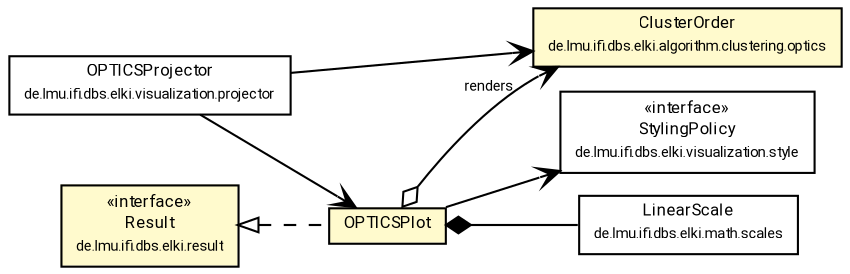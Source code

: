 #!/usr/local/bin/dot
#
# Class diagram 
# Generated by UMLGraph version R5_7_2-60-g0e99a6 (http://www.spinellis.gr/umlgraph/)
#

digraph G {
	graph [fontnames="svg"]
	edge [fontname="Roboto",fontsize=7,labelfontname="Roboto",labelfontsize=7,color="black"];
	node [fontname="Roboto",fontcolor="black",fontsize=8,shape=plaintext,margin=0,width=0,height=0];
	nodesep=0.15;
	ranksep=0.25;
	rankdir=LR;
	// de.lmu.ifi.dbs.elki.visualization.opticsplot.OPTICSPlot
	c7522768 [label=<<table title="de.lmu.ifi.dbs.elki.visualization.opticsplot.OPTICSPlot" border="0" cellborder="1" cellspacing="0" cellpadding="2" bgcolor="lemonChiffon" href="OPTICSPlot.html" target="_parent">
		<tr><td><table border="0" cellspacing="0" cellpadding="1">
		<tr><td align="center" balign="center"> <font face="Roboto">OPTICSPlot</font> </td></tr>
		</table></td></tr>
		</table>>, URL="OPTICSPlot.html"];
	// de.lmu.ifi.dbs.elki.visualization.projector.OPTICSProjector
	c7522777 [label=<<table title="de.lmu.ifi.dbs.elki.visualization.projector.OPTICSProjector" border="0" cellborder="1" cellspacing="0" cellpadding="2" href="../projector/OPTICSProjector.html" target="_parent">
		<tr><td><table border="0" cellspacing="0" cellpadding="1">
		<tr><td align="center" balign="center"> <font face="Roboto">OPTICSProjector</font> </td></tr>
		<tr><td align="center" balign="center"> <font face="Roboto" point-size="7.0">de.lmu.ifi.dbs.elki.visualization.projector</font> </td></tr>
		</table></td></tr>
		</table>>, URL="../projector/OPTICSProjector.html"];
	// de.lmu.ifi.dbs.elki.visualization.style.StylingPolicy
	c7522858 [label=<<table title="de.lmu.ifi.dbs.elki.visualization.style.StylingPolicy" border="0" cellborder="1" cellspacing="0" cellpadding="2" href="../style/StylingPolicy.html" target="_parent">
		<tr><td><table border="0" cellspacing="0" cellpadding="1">
		<tr><td align="center" balign="center"> &#171;interface&#187; </td></tr>
		<tr><td align="center" balign="center"> <font face="Roboto">StylingPolicy</font> </td></tr>
		<tr><td align="center" balign="center"> <font face="Roboto" point-size="7.0">de.lmu.ifi.dbs.elki.visualization.style</font> </td></tr>
		</table></td></tr>
		</table>>, URL="../style/StylingPolicy.html"];
	// de.lmu.ifi.dbs.elki.algorithm.clustering.optics.ClusterOrder
	c7523295 [label=<<table title="de.lmu.ifi.dbs.elki.algorithm.clustering.optics.ClusterOrder" border="0" cellborder="1" cellspacing="0" cellpadding="2" bgcolor="LemonChiffon" href="../../algorithm/clustering/optics/ClusterOrder.html" target="_parent">
		<tr><td><table border="0" cellspacing="0" cellpadding="1">
		<tr><td align="center" balign="center"> <font face="Roboto">ClusterOrder</font> </td></tr>
		<tr><td align="center" balign="center"> <font face="Roboto" point-size="7.0">de.lmu.ifi.dbs.elki.algorithm.clustering.optics</font> </td></tr>
		</table></td></tr>
		</table>>, URL="../../algorithm/clustering/optics/ClusterOrder.html"];
	// de.lmu.ifi.dbs.elki.result.Result
	c7523656 [label=<<table title="de.lmu.ifi.dbs.elki.result.Result" border="0" cellborder="1" cellspacing="0" cellpadding="2" bgcolor="LemonChiffon" href="../../result/Result.html" target="_parent">
		<tr><td><table border="0" cellspacing="0" cellpadding="1">
		<tr><td align="center" balign="center"> &#171;interface&#187; </td></tr>
		<tr><td align="center" balign="center"> <font face="Roboto">Result</font> </td></tr>
		<tr><td align="center" balign="center"> <font face="Roboto" point-size="7.0">de.lmu.ifi.dbs.elki.result</font> </td></tr>
		</table></td></tr>
		</table>>, URL="../../result/Result.html"];
	// de.lmu.ifi.dbs.elki.math.scales.LinearScale
	c7524107 [label=<<table title="de.lmu.ifi.dbs.elki.math.scales.LinearScale" border="0" cellborder="1" cellspacing="0" cellpadding="2" href="../../math/scales/LinearScale.html" target="_parent">
		<tr><td><table border="0" cellspacing="0" cellpadding="1">
		<tr><td align="center" balign="center"> <font face="Roboto">LinearScale</font> </td></tr>
		<tr><td align="center" balign="center"> <font face="Roboto" point-size="7.0">de.lmu.ifi.dbs.elki.math.scales</font> </td></tr>
		</table></td></tr>
		</table>>, URL="../../math/scales/LinearScale.html"];
	// de.lmu.ifi.dbs.elki.visualization.opticsplot.OPTICSPlot implements de.lmu.ifi.dbs.elki.result.Result
	c7523656 -> c7522768 [arrowtail=empty,style=dashed,dir=back,weight=9];
	// de.lmu.ifi.dbs.elki.visualization.opticsplot.OPTICSPlot composed de.lmu.ifi.dbs.elki.math.scales.LinearScale
	c7522768 -> c7524107 [arrowhead=none,arrowtail=diamond,dir=back,weight=6];
	// de.lmu.ifi.dbs.elki.visualization.opticsplot.OPTICSPlot navhas de.lmu.ifi.dbs.elki.algorithm.clustering.optics.ClusterOrder
	c7522768 -> c7523295 [arrowhead=open,arrowtail=ediamond,dir=both,weight=3,label="renders"];
	// de.lmu.ifi.dbs.elki.visualization.opticsplot.OPTICSPlot navassoc de.lmu.ifi.dbs.elki.visualization.style.StylingPolicy
	c7522768 -> c7522858 [arrowhead=open,weight=1];
	// de.lmu.ifi.dbs.elki.visualization.projector.OPTICSProjector navassoc de.lmu.ifi.dbs.elki.algorithm.clustering.optics.ClusterOrder
	c7522777 -> c7523295 [arrowhead=open,weight=1];
	// de.lmu.ifi.dbs.elki.visualization.projector.OPTICSProjector navassoc de.lmu.ifi.dbs.elki.visualization.opticsplot.OPTICSPlot
	c7522777 -> c7522768 [arrowhead=open,weight=1];
}

